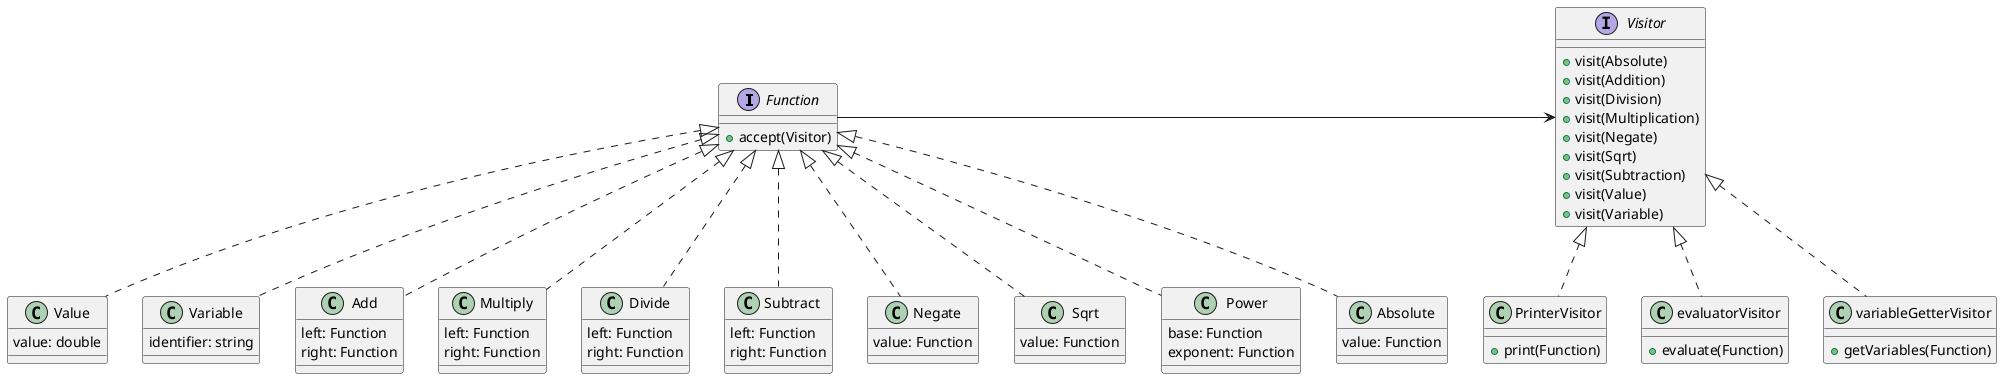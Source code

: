 @startuml

interface Function {
    + accept(Visitor)
}

class Value implements Function{
    value: double
}
class Variable implements Function{
    identifier: string
}
class Add implements Function{
    left: Function
    right: Function
}
class Multiply implements Function{
    left: Function
    right: Function
}
class Divide implements Function{
    left: Function
    right: Function
}
class Subtract implements Function{
    left: Function
    right: Function
}
class Negate implements Function{
    value: Function
}
class Sqrt implements Function{
    value: Function
}
class Power implements Function{
    base: Function
    exponent: Function
}
class Absolute implements Function{
    value: Function
}

interface Visitor{
    + visit(Absolute)
    + visit(Addition)
    + visit(Division)
    + visit(Multiplication)
    + visit(Negate)
    + visit(Sqrt)
    + visit(Subtraction)
    + visit(Value)
    + visit(Variable)
}

Function -> Visitor

class PrinterVisitor implements Visitor{
    + print(Function)
}

class evaluatorVisitor implements Visitor{
    + evaluate(Function)
}

class variableGetterVisitor implements Visitor{
    + getVariables(Function)
}

@enduml